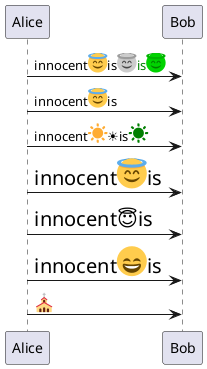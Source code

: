 {
  "sha1": "hpikm2e9zhtz5acdkb6gzmgixroz0cb",
  "insertion": {
    "when": "2024-06-03T18:59:29.845Z",
    "url": "https://gist.github.com/rxaviers/7360908",
    "user": "plantuml@gmail.com"
  }
}
@startuml
Alice -> Bob : innocent<:1F607:>is<#0:1F607:><color:green>is<#000:1F607:>
Alice -> Bob : innocent<:innocent:>is
Alice -> Bob : innocent<:2600:><U+2600>is<#green:2600:>
Alice -> Bob : <size:20>innocent<:innocent:>is
Alice -> Bob : <size:20>innocent<U+1F607>is
Alice -> Bob : <size:20>innocent<:smile:>is
Alice -> Bob : <:church:>
@enduml
